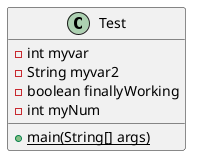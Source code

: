 @startuml test

class Test {
    - int myvar
    - String myvar2
    - boolean finallyWorking
    - int myNum
    {static} + main(String[] args)
}

@enduml
